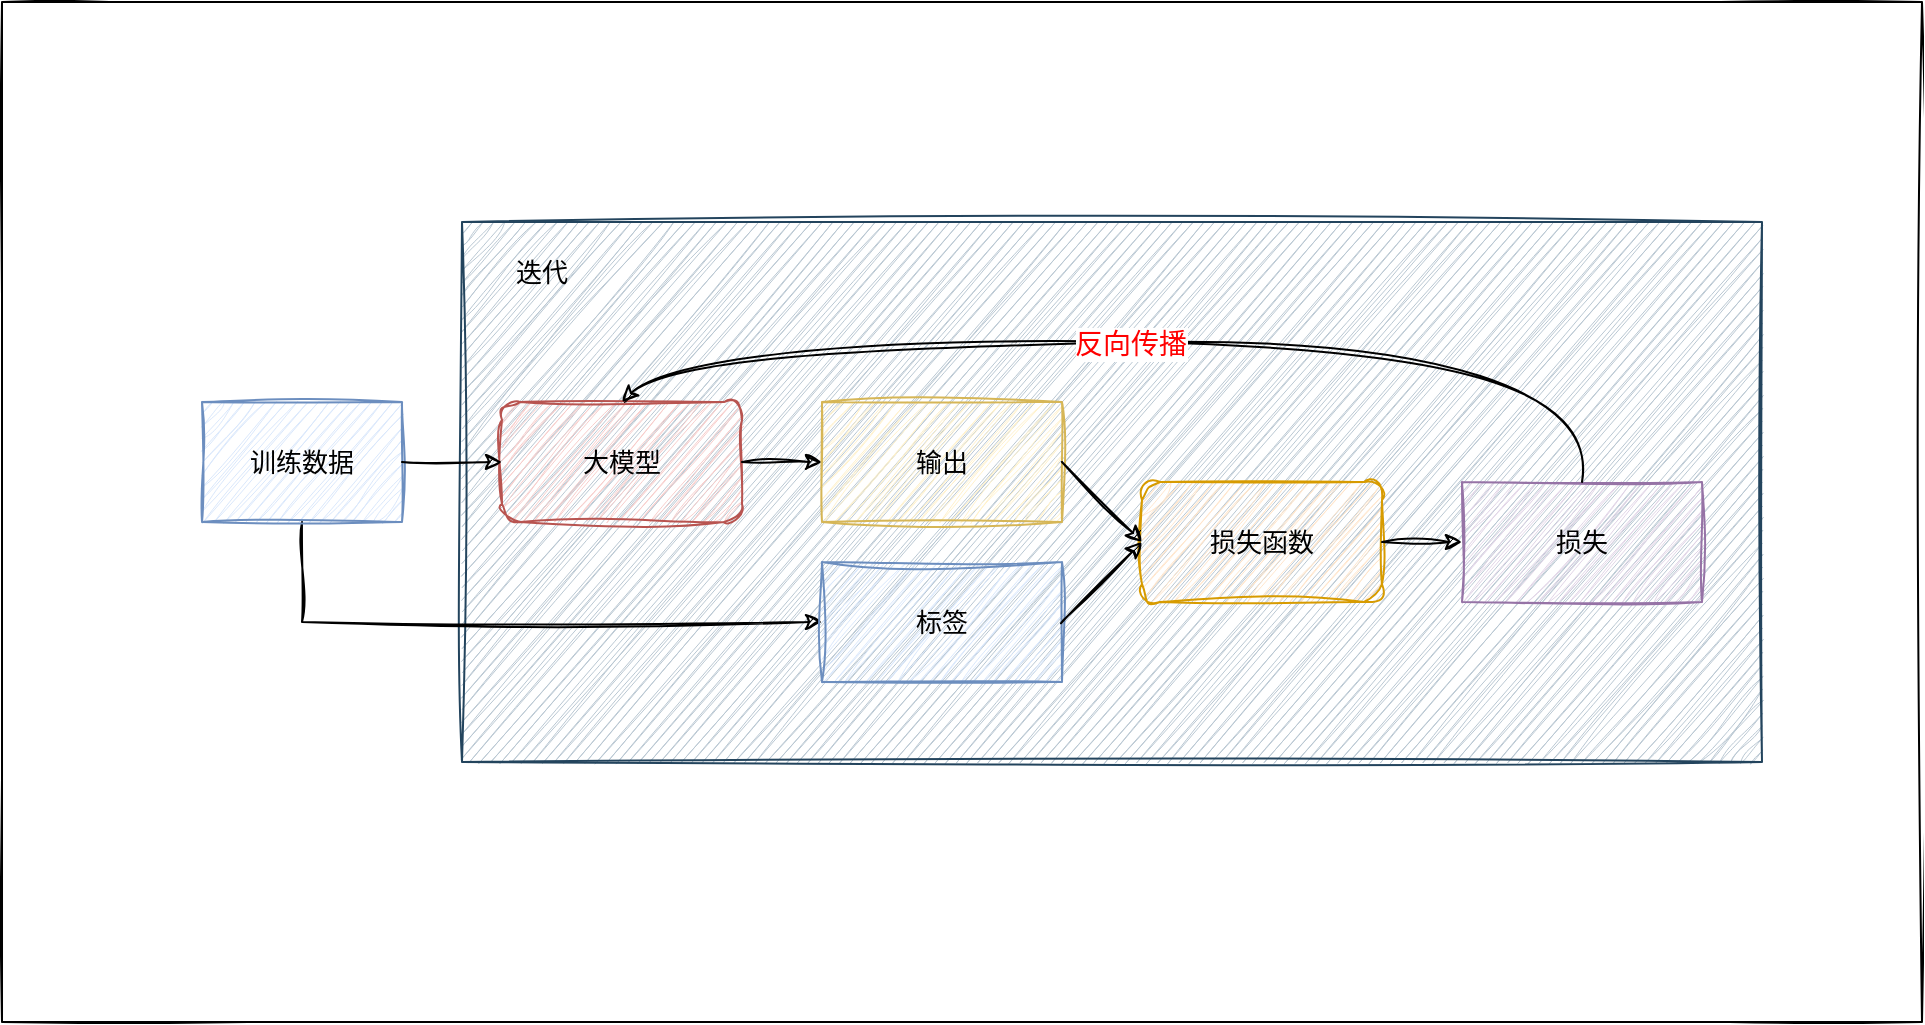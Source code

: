 <mxfile version="26.0.16">
  <diagram name="第 1 页" id="7hN4VSkphsWZymyC6GXg">
    <mxGraphModel dx="2008" dy="641" grid="1" gridSize="10" guides="1" tooltips="1" connect="1" arrows="1" fold="1" page="1" pageScale="1" pageWidth="827" pageHeight="1169" math="0" shadow="0">
      <root>
        <mxCell id="0" />
        <mxCell id="1" parent="0" />
        <mxCell id="ej42DYsx_Et3AmpWtoIl-23" value="" style="rounded=0;whiteSpace=wrap;html=1;sketch=1;hachureGap=4;jiggle=2;curveFitting=1;fontFamily=Architects Daughter;fontSource=https%3A%2F%2Ffonts.googleapis.com%2Fcss%3Ffamily%3DArchitects%2BDaughter;" vertex="1" parent="1">
          <mxGeometry x="-140" y="40" width="960" height="510" as="geometry" />
        </mxCell>
        <mxCell id="ej42DYsx_Et3AmpWtoIl-16" value="" style="rounded=0;whiteSpace=wrap;html=1;sketch=1;hachureGap=4;jiggle=2;curveFitting=1;fontFamily=Helvetica;fontStyle=0;fontSize=13;fillColor=#bac8d3;strokeColor=#23445d;" vertex="1" parent="1">
          <mxGeometry x="90" y="150" width="650" height="270" as="geometry" />
        </mxCell>
        <mxCell id="ej42DYsx_Et3AmpWtoIl-22" style="edgeStyle=orthogonalEdgeStyle;rounded=0;sketch=1;hachureGap=4;jiggle=2;curveFitting=1;orthogonalLoop=1;jettySize=auto;html=1;exitX=0.5;exitY=1;exitDx=0;exitDy=0;entryX=0;entryY=0.5;entryDx=0;entryDy=0;fontFamily=Architects Daughter;fontSource=https%3A%2F%2Ffonts.googleapis.com%2Fcss%3Ffamily%3DArchitects%2BDaughter;" edge="1" parent="1" source="ej42DYsx_Et3AmpWtoIl-1" target="ej42DYsx_Et3AmpWtoIl-7">
          <mxGeometry relative="1" as="geometry" />
        </mxCell>
        <mxCell id="ej42DYsx_Et3AmpWtoIl-1" value="训练数据" style="rounded=0;whiteSpace=wrap;html=1;sketch=1;hachureGap=4;jiggle=2;curveFitting=1;fontFamily=Helvetica;fontStyle=0;fontSize=13;fillColor=#dae8fc;strokeColor=#6c8ebf;" vertex="1" parent="1">
          <mxGeometry x="-40" y="240" width="100" height="60" as="geometry" />
        </mxCell>
        <mxCell id="ej42DYsx_Et3AmpWtoIl-3" value="大模型" style="rounded=1;whiteSpace=wrap;html=1;sketch=1;hachureGap=4;jiggle=2;curveFitting=1;fontFamily=Helvetica;fontStyle=0;fontSize=13;fillColor=#f8cecc;strokeColor=#b85450;" vertex="1" parent="1">
          <mxGeometry x="110" y="240" width="120" height="60" as="geometry" />
        </mxCell>
        <mxCell id="ej42DYsx_Et3AmpWtoIl-4" value="" style="endArrow=classic;html=1;rounded=0;sketch=1;hachureGap=4;jiggle=2;curveFitting=1;fontFamily=Helvetica;exitX=1;exitY=0.5;exitDx=0;exitDy=0;entryX=0;entryY=0.5;entryDx=0;entryDy=0;fontStyle=0;fontSize=13;" edge="1" parent="1" source="ej42DYsx_Et3AmpWtoIl-1" target="ej42DYsx_Et3AmpWtoIl-3">
          <mxGeometry width="50" height="50" relative="1" as="geometry">
            <mxPoint x="170" y="270" as="sourcePoint" />
            <mxPoint x="220" y="220" as="targetPoint" />
          </mxGeometry>
        </mxCell>
        <mxCell id="ej42DYsx_Et3AmpWtoIl-5" value="" style="endArrow=classic;html=1;rounded=0;sketch=1;hachureGap=4;jiggle=2;curveFitting=1;fontFamily=Helvetica;exitX=1;exitY=0.5;exitDx=0;exitDy=0;entryX=0;entryY=0.5;entryDx=0;entryDy=0;fontStyle=0;fontSize=13;" edge="1" parent="1" source="ej42DYsx_Et3AmpWtoIl-3" target="ej42DYsx_Et3AmpWtoIl-6">
          <mxGeometry width="50" height="50" relative="1" as="geometry">
            <mxPoint x="250" y="290" as="sourcePoint" />
            <mxPoint x="300" y="270" as="targetPoint" />
          </mxGeometry>
        </mxCell>
        <mxCell id="ej42DYsx_Et3AmpWtoIl-6" value="输出" style="rounded=0;whiteSpace=wrap;html=1;sketch=1;hachureGap=4;jiggle=2;curveFitting=1;fontFamily=Helvetica;fontStyle=0;fontSize=13;fillColor=#fff2cc;strokeColor=#d6b656;" vertex="1" parent="1">
          <mxGeometry x="270" y="240" width="120" height="60" as="geometry" />
        </mxCell>
        <mxCell id="ej42DYsx_Et3AmpWtoIl-7" value="标签" style="rounded=0;whiteSpace=wrap;html=1;sketch=1;hachureGap=4;jiggle=2;curveFitting=1;fontFamily=Helvetica;fontStyle=0;fontSize=13;fillColor=#dae8fc;strokeColor=#6c8ebf;" vertex="1" parent="1">
          <mxGeometry x="270" y="320" width="120" height="60" as="geometry" />
        </mxCell>
        <mxCell id="ej42DYsx_Et3AmpWtoIl-8" value="损失函数" style="rounded=1;whiteSpace=wrap;html=1;sketch=1;hachureGap=4;jiggle=2;curveFitting=1;fontFamily=Helvetica;fontStyle=0;fontSize=13;fillColor=#ffe6cc;strokeColor=#d79b00;" vertex="1" parent="1">
          <mxGeometry x="430" y="280" width="120" height="60" as="geometry" />
        </mxCell>
        <mxCell id="ej42DYsx_Et3AmpWtoIl-10" value="" style="endArrow=classic;html=1;rounded=0;sketch=1;hachureGap=4;jiggle=2;curveFitting=1;fontFamily=Helvetica;exitX=1;exitY=0.5;exitDx=0;exitDy=0;entryX=0;entryY=0.5;entryDx=0;entryDy=0;fontStyle=0;fontSize=13;" edge="1" parent="1" source="ej42DYsx_Et3AmpWtoIl-6" target="ej42DYsx_Et3AmpWtoIl-8">
          <mxGeometry width="50" height="50" relative="1" as="geometry">
            <mxPoint x="410" y="290" as="sourcePoint" />
            <mxPoint x="460" y="240" as="targetPoint" />
          </mxGeometry>
        </mxCell>
        <mxCell id="ej42DYsx_Et3AmpWtoIl-12" value="" style="curved=1;endArrow=classic;html=1;rounded=0;sketch=1;hachureGap=4;jiggle=2;curveFitting=1;fontFamily=Helvetica;entryX=0;entryY=0.5;entryDx=0;entryDy=0;exitX=1;exitY=0.5;exitDx=0;exitDy=0;fontStyle=0;fontSize=13;" edge="1" parent="1" source="ej42DYsx_Et3AmpWtoIl-7" target="ej42DYsx_Et3AmpWtoIl-8">
          <mxGeometry width="50" height="50" relative="1" as="geometry">
            <mxPoint x="390" y="400" as="sourcePoint" />
            <mxPoint x="460.711" y="350" as="targetPoint" />
          </mxGeometry>
        </mxCell>
        <mxCell id="ej42DYsx_Et3AmpWtoIl-14" value="" style="endArrow=classic;html=1;rounded=0;sketch=1;hachureGap=4;jiggle=2;curveFitting=1;fontFamily=Helvetica;exitX=1;exitY=0.5;exitDx=0;exitDy=0;entryX=0;entryY=0.5;entryDx=0;entryDy=0;fontStyle=0;fontSize=13;" edge="1" parent="1" source="ej42DYsx_Et3AmpWtoIl-8" target="ej42DYsx_Et3AmpWtoIl-15">
          <mxGeometry width="50" height="50" relative="1" as="geometry">
            <mxPoint x="630" y="330" as="sourcePoint" />
            <mxPoint x="600" y="310" as="targetPoint" />
          </mxGeometry>
        </mxCell>
        <mxCell id="ej42DYsx_Et3AmpWtoIl-15" value="损失" style="rounded=0;whiteSpace=wrap;html=1;sketch=1;hachureGap=4;jiggle=2;curveFitting=1;fontFamily=Helvetica;fontStyle=0;fontSize=13;fillColor=#e1d5e7;strokeColor=#9673a6;" vertex="1" parent="1">
          <mxGeometry x="590" y="280" width="120" height="60" as="geometry" />
        </mxCell>
        <mxCell id="ej42DYsx_Et3AmpWtoIl-18" value="" style="curved=1;endArrow=classic;html=1;rounded=0;sketch=1;hachureGap=4;jiggle=2;curveFitting=1;fontFamily=Helvetica;exitX=0.5;exitY=0;exitDx=0;exitDy=0;entryX=0.5;entryY=0;entryDx=0;entryDy=0;fontStyle=0;fontSize=13;" edge="1" parent="1" source="ej42DYsx_Et3AmpWtoIl-15" target="ej42DYsx_Et3AmpWtoIl-3">
          <mxGeometry width="50" height="50" relative="1" as="geometry">
            <mxPoint x="650" y="240" as="sourcePoint" />
            <mxPoint x="200" y="130" as="targetPoint" />
            <Array as="points">
              <mxPoint x="660" y="210" />
              <mxPoint x="200" y="210" />
            </Array>
          </mxGeometry>
        </mxCell>
        <mxCell id="ej42DYsx_Et3AmpWtoIl-19" value="反向传播" style="edgeLabel;html=1;align=center;verticalAlign=middle;resizable=0;points=[];sketch=1;hachureGap=4;jiggle=2;curveFitting=1;fontFamily=Helvetica;fontStyle=0;fontSize=14;fontColor=#FF0000;" vertex="1" connectable="0" parent="ej42DYsx_Et3AmpWtoIl-18">
          <mxGeometry x="0.069" y="1" relative="1" as="geometry">
            <mxPoint as="offset" />
          </mxGeometry>
        </mxCell>
        <mxCell id="ej42DYsx_Et3AmpWtoIl-20" value="迭代" style="text;html=1;align=center;verticalAlign=middle;whiteSpace=wrap;rounded=0;fontFamily=Helvetica;fontStyle=0;fontSize=13;" vertex="1" parent="1">
          <mxGeometry x="100" y="160" width="60" height="30" as="geometry" />
        </mxCell>
      </root>
    </mxGraphModel>
  </diagram>
</mxfile>
